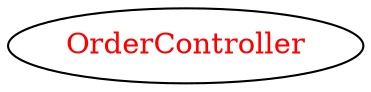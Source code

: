 digraph dependencyGraph {
 concentrate=true;
 ranksep="2.0";
 rankdir="LR"; 
 splines="ortho";
"OrderController" [fontcolor="red"];
}